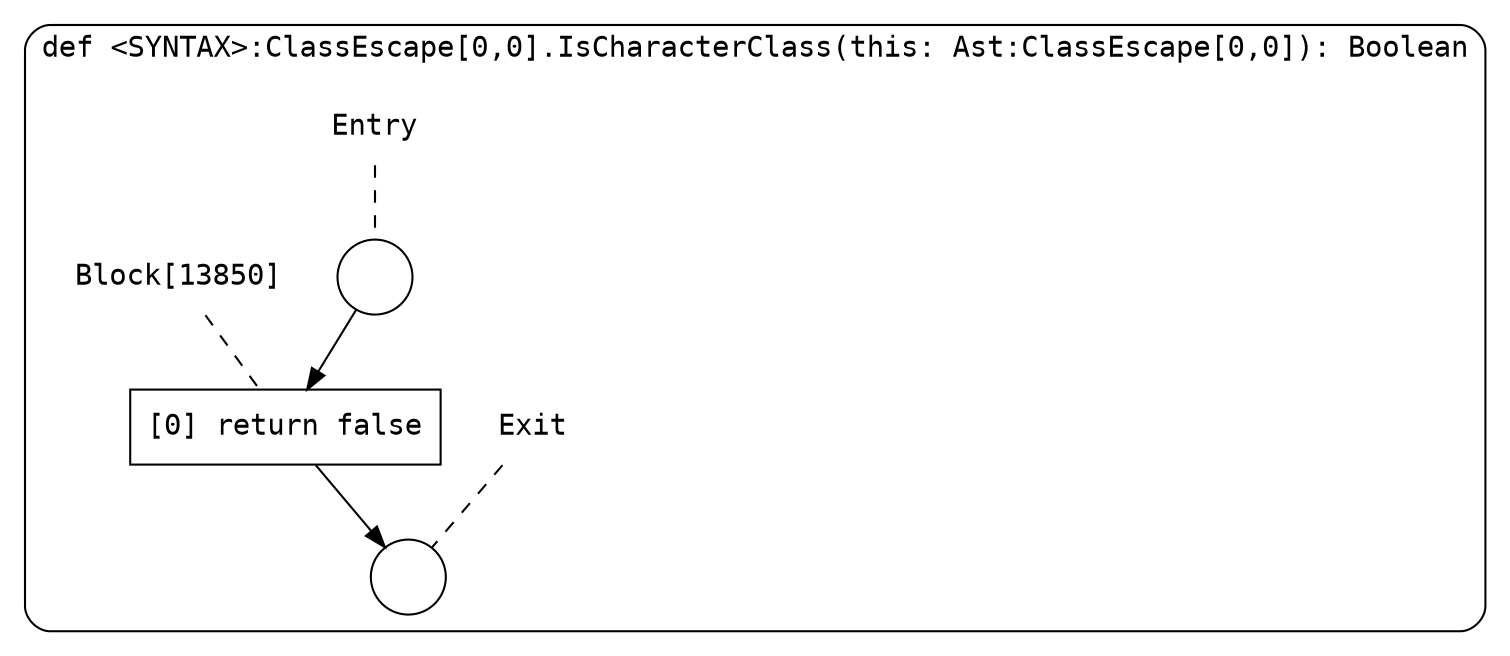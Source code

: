 digraph {
  graph [fontname = "Consolas"]
  node [fontname = "Consolas"]
  edge [fontname = "Consolas"]
  subgraph cluster2208 {
    label = "def <SYNTAX>:ClassEscape[0,0].IsCharacterClass(this: Ast:ClassEscape[0,0]): Boolean"
    style = rounded
    cluster2208_entry_name [shape=none, label=<<font color="black">Entry</font>>]
    cluster2208_entry_name -> cluster2208_entry [arrowhead=none, color="black", style=dashed]
    cluster2208_entry [shape=circle label=" " color="black" fillcolor="white" style=filled]
    cluster2208_entry -> node13850 [color="black"]
    cluster2208_exit_name [shape=none, label=<<font color="black">Exit</font>>]
    cluster2208_exit_name -> cluster2208_exit [arrowhead=none, color="black", style=dashed]
    cluster2208_exit [shape=circle label=" " color="black" fillcolor="white" style=filled]
    node13850_name [shape=none, label=<<font color="black">Block[13850]</font>>]
    node13850_name -> node13850 [arrowhead=none, color="black", style=dashed]
    node13850 [shape=box, label=<<font color="black">[0] return false<BR ALIGN="LEFT"/></font>> color="black" fillcolor="white", style=filled]
    node13850 -> cluster2208_exit [color="black"]
  }
}